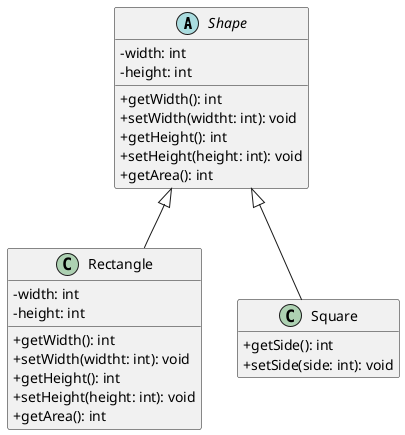 @startuml LSP
skinparam ClassAttributeIconSize 0

abstract class Shape {
  -width: int
  -height: int

  +getWidth(): int
  +setWidth(widtht: int): void
  +getHeight(): int
  +setHeight(height: int): void
  +getArea(): int
}

class Rectangle {
  -width: int
  -height: int

  +getWidth(): int
  +setWidth(widtht: int): void
  +getHeight(): int
  +setHeight(height: int): void
  +getArea(): int
}

class Square {
  +getSide(): int
  +setSide(side: int): void
}

Shape <|-- Rectangle
Shape <|-- Square

hide Square fields

@enduml
